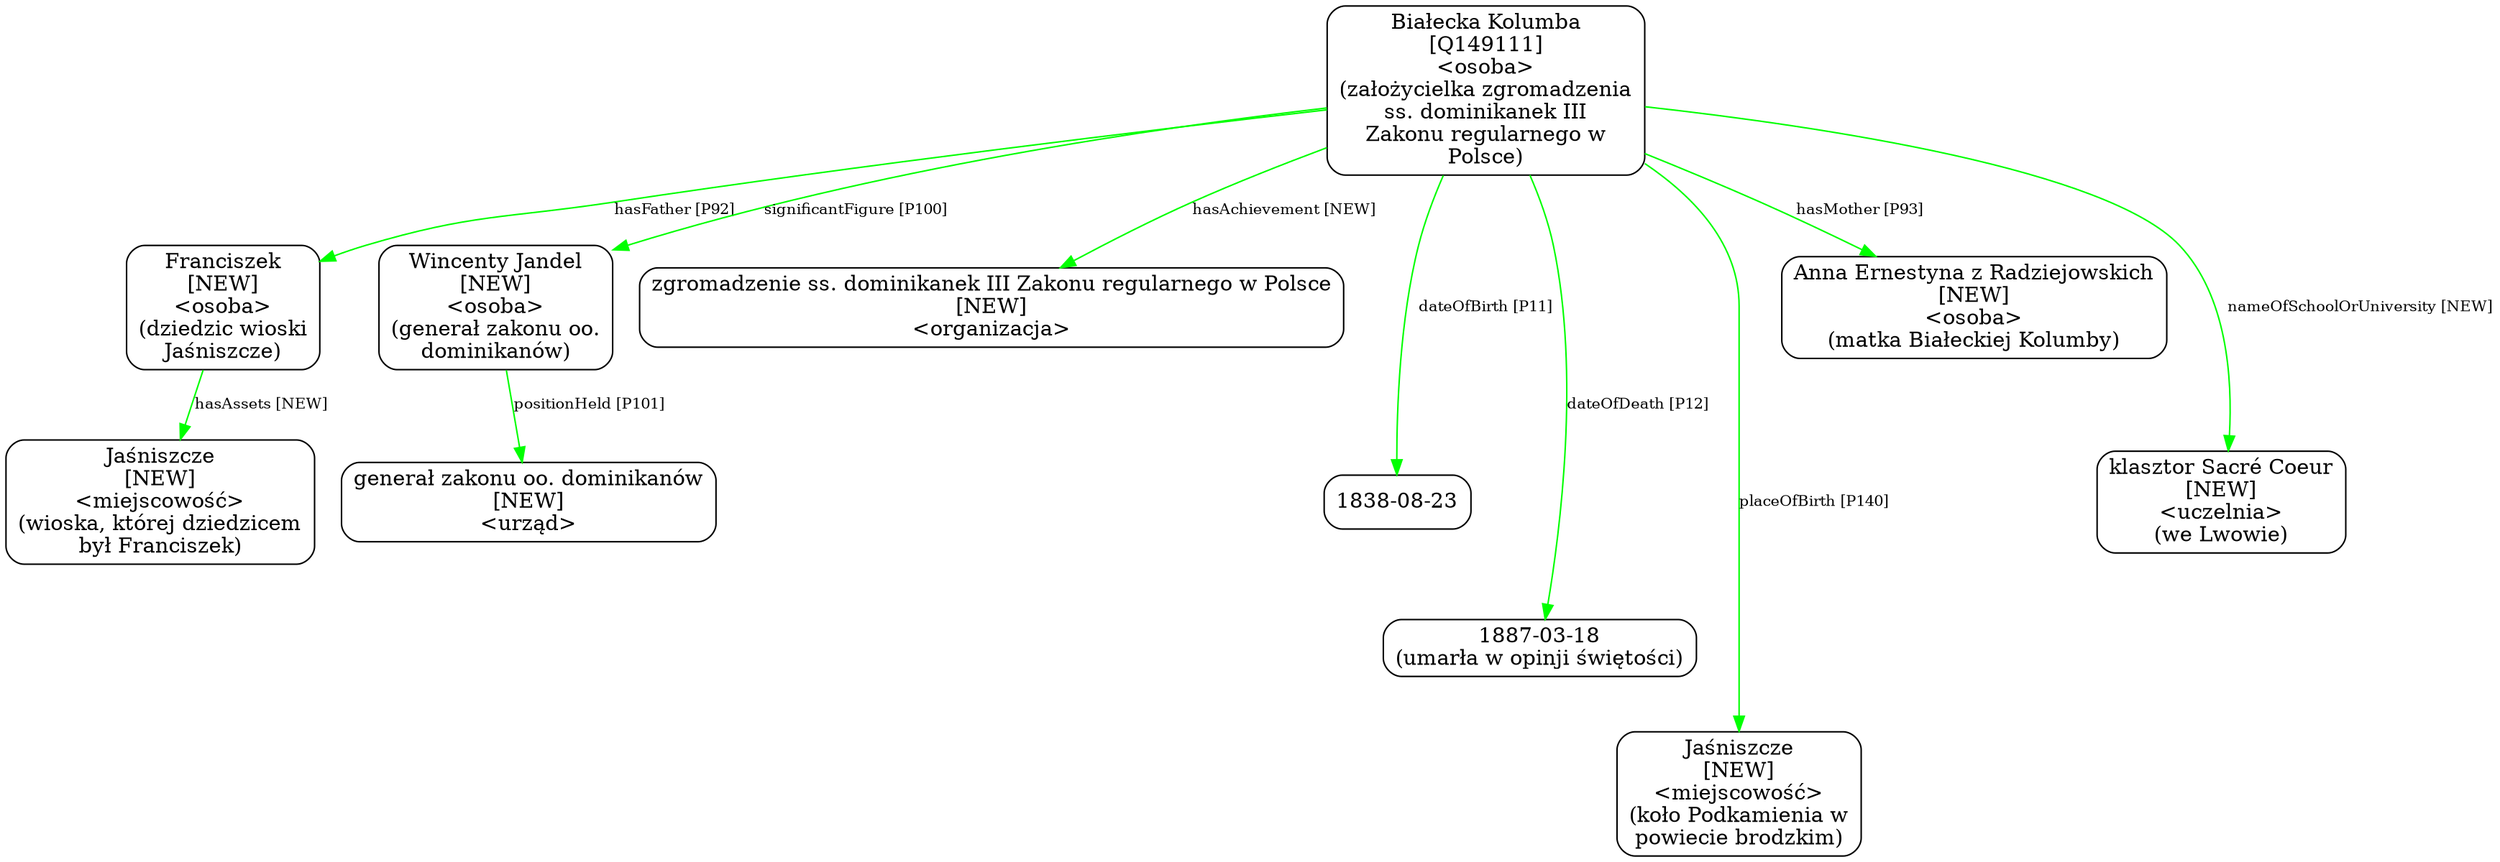 digraph {
	node [shape=box,
		style=rounded
	];
	edge [fontsize=10];
	"Białecka Kolumba
[Q149111]
<osoba>
(założycielka zgromadzenia
ss. dominikanek III
Zakonu regularnego w
Polsce)"	[color=black,
		label="Białecka Kolumba
[Q149111]
<osoba>
(założycielka zgromadzenia
ss. dominikanek III
Zakonu regularnego w
Polsce)"];
	"Franciszek
[NEW]
<osoba>
(dziedzic wioski
Jaśniszcze)"	[color=black,
		label="Franciszek
[NEW]
<osoba>
(dziedzic wioski
Jaśniszcze)"];
	"Białecka Kolumba
[Q149111]
<osoba>
(założycielka zgromadzenia
ss. dominikanek III
Zakonu regularnego w
Polsce)" -> "Franciszek
[NEW]
<osoba>
(dziedzic wioski
Jaśniszcze)"	[color=green,
		label="hasFather [P92]"];
	"Wincenty Jandel
[NEW]
<osoba>
(generał zakonu oo.
dominikanów)"	[color=black,
		label="Wincenty Jandel
[NEW]
<osoba>
(generał zakonu oo.
dominikanów)"];
	"Białecka Kolumba
[Q149111]
<osoba>
(założycielka zgromadzenia
ss. dominikanek III
Zakonu regularnego w
Polsce)" -> "Wincenty Jandel
[NEW]
<osoba>
(generał zakonu oo.
dominikanów)"	[color=green,
		label="significantFigure [P100]"];
	"Białecka Kolumba
[Q149111]
<osoba>
(założycielka zgromadzenia
ss. dominikanek III
Zakonu regularnego w
Polsce)" -> "zgromadzenie ss. dominikanek III Zakonu regularnego w Polsce
[NEW]
<organizacja>"	[color=green,
		label="hasAchievement [NEW]",
		minlen=1];
	"Białecka Kolumba
[Q149111]
<osoba>
(założycielka zgromadzenia
ss. dominikanek III
Zakonu regularnego w
Polsce)" -> "1838-08-23"	[color=green,
		label="dateOfBirth [P11]",
		minlen=2];
	"Białecka Kolumba
[Q149111]
<osoba>
(założycielka zgromadzenia
ss. dominikanek III
Zakonu regularnego w
Polsce)" -> "1887-03-18
(umarła w opinji świętości)"	[color=green,
		label="dateOfDeath [P12]",
		minlen=3];
	"Białecka Kolumba
[Q149111]
<osoba>
(założycielka zgromadzenia
ss. dominikanek III
Zakonu regularnego w
Polsce)" -> "Jaśniszcze
[NEW]
<miejscowość>
(koło Podkamienia w
powiecie brodzkim)"	[color=green,
		label="placeOfBirth [P140]",
		minlen=4];
	"Białecka Kolumba
[Q149111]
<osoba>
(założycielka zgromadzenia
ss. dominikanek III
Zakonu regularnego w
Polsce)" -> "Anna Ernestyna z Radziejowskich
[NEW]
<osoba>
(matka Białeckiej Kolumby)"	[color=green,
		label="hasMother [P93]",
		minlen=1];
	"Białecka Kolumba
[Q149111]
<osoba>
(założycielka zgromadzenia
ss. dominikanek III
Zakonu regularnego w
Polsce)" -> "klasztor Sacré Coeur
[NEW]
<uczelnia>
(we Lwowie)"	[color=green,
		label="nameOfSchoolOrUniversity [NEW]",
		minlen=2];
	"Franciszek
[NEW]
<osoba>
(dziedzic wioski
Jaśniszcze)" -> "Jaśniszcze
[NEW]
<miejscowość>
(wioska, której dziedzicem
był Franciszek)"	[color=green,
		label="hasAssets [NEW]",
		minlen=1];
	"Wincenty Jandel
[NEW]
<osoba>
(generał zakonu oo.
dominikanów)" -> "generał zakonu oo. dominikanów
[NEW]
<urząd>"	[color=green,
		label="positionHeld [P101]",
		minlen=1];
}
